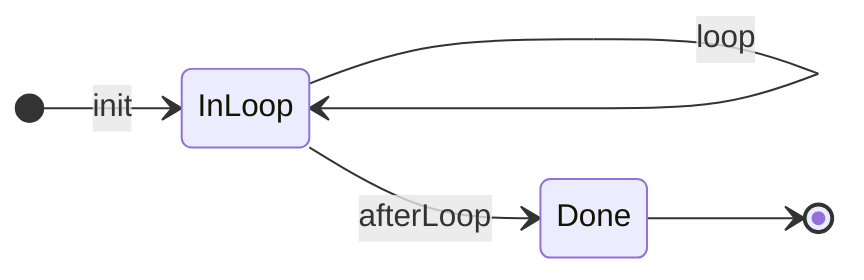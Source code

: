 %% mmdc -i prng1-control.mermaid -o prng1-control.png -b transparent
stateDiagram
    direction LR
    [*] --> InLoop: init
    InLoop --> InLoop: loop
    InLoop --> Done: afterLoop
    Done --> [*]